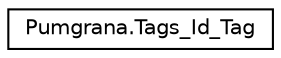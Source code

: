 digraph "Graphe hiérarchique des classes"
{
  edge [fontname="Helvetica",fontsize="10",labelfontname="Helvetica",labelfontsize="10"];
  node [fontname="Helvetica",fontsize="10",shape=record];
  rankdir="LR";
  Node1 [label="Pumgrana.Tags_Id_Tag",height=0.2,width=0.4,color="black", fillcolor="white", style="filled",URL="$class_pumgrana_1_1_tags___id___tag.html"];
}
